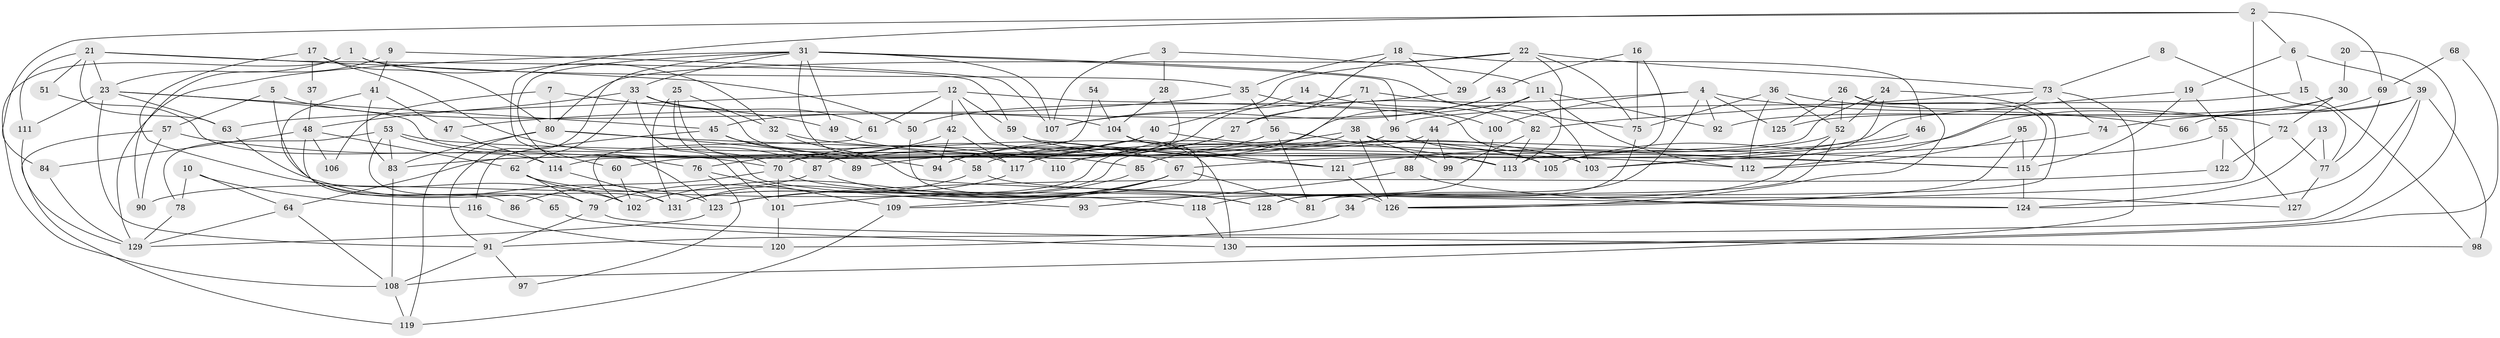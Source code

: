 // coarse degree distribution, {4: 0.1978021978021978, 12: 0.03296703296703297, 3: 0.24175824175824176, 6: 0.10989010989010989, 7: 0.03296703296703297, 11: 0.02197802197802198, 5: 0.12087912087912088, 8: 0.06593406593406594, 2: 0.14285714285714285, 13: 0.01098901098901099, 10: 0.01098901098901099, 9: 0.01098901098901099}
// Generated by graph-tools (version 1.1) at 2025/18/03/04/25 18:18:40]
// undirected, 131 vertices, 262 edges
graph export_dot {
graph [start="1"]
  node [color=gray90,style=filled];
  1;
  2;
  3;
  4;
  5;
  6;
  7;
  8;
  9;
  10;
  11;
  12;
  13;
  14;
  15;
  16;
  17;
  18;
  19;
  20;
  21;
  22;
  23;
  24;
  25;
  26;
  27;
  28;
  29;
  30;
  31;
  32;
  33;
  34;
  35;
  36;
  37;
  38;
  39;
  40;
  41;
  42;
  43;
  44;
  45;
  46;
  47;
  48;
  49;
  50;
  51;
  52;
  53;
  54;
  55;
  56;
  57;
  58;
  59;
  60;
  61;
  62;
  63;
  64;
  65;
  66;
  67;
  68;
  69;
  70;
  71;
  72;
  73;
  74;
  75;
  76;
  77;
  78;
  79;
  80;
  81;
  82;
  83;
  84;
  85;
  86;
  87;
  88;
  89;
  90;
  91;
  92;
  93;
  94;
  95;
  96;
  97;
  98;
  99;
  100;
  101;
  102;
  103;
  104;
  105;
  106;
  107;
  108;
  109;
  110;
  111;
  112;
  113;
  114;
  115;
  116;
  117;
  118;
  119;
  120;
  121;
  122;
  123;
  124;
  125;
  126;
  127;
  128;
  129;
  130;
  131;
  1 -- 35;
  1 -- 108;
  1 -- 23;
  1 -- 32;
  2 -- 60;
  2 -- 69;
  2 -- 6;
  2 -- 84;
  2 -- 126;
  3 -- 107;
  3 -- 11;
  3 -- 28;
  4 -- 92;
  4 -- 125;
  4 -- 27;
  4 -- 34;
  4 -- 66;
  4 -- 100;
  5 -- 57;
  5 -- 104;
  5 -- 131;
  6 -- 15;
  6 -- 19;
  6 -- 39;
  7 -- 80;
  7 -- 49;
  7 -- 106;
  8 -- 73;
  8 -- 77;
  9 -- 90;
  9 -- 107;
  9 -- 41;
  10 -- 64;
  10 -- 78;
  10 -- 116;
  11 -- 45;
  11 -- 44;
  11 -- 92;
  11 -- 112;
  12 -- 103;
  12 -- 63;
  12 -- 42;
  12 -- 59;
  12 -- 61;
  12 -- 130;
  13 -- 124;
  13 -- 77;
  14 -- 82;
  14 -- 70;
  15 -- 96;
  15 -- 98;
  16 -- 75;
  16 -- 113;
  16 -- 43;
  17 -- 80;
  17 -- 102;
  17 -- 37;
  17 -- 87;
  18 -- 27;
  18 -- 35;
  18 -- 29;
  18 -- 46;
  19 -- 115;
  19 -- 55;
  19 -- 67;
  20 -- 30;
  20 -- 130;
  21 -- 23;
  21 -- 50;
  21 -- 51;
  21 -- 59;
  21 -- 63;
  21 -- 111;
  22 -- 73;
  22 -- 80;
  22 -- 29;
  22 -- 40;
  22 -- 75;
  22 -- 113;
  23 -- 63;
  23 -- 45;
  23 -- 85;
  23 -- 91;
  23 -- 111;
  24 -- 52;
  24 -- 105;
  24 -- 81;
  24 -- 114;
  25 -- 32;
  25 -- 131;
  25 -- 70;
  25 -- 93;
  26 -- 115;
  26 -- 52;
  26 -- 125;
  26 -- 126;
  27 -- 94;
  27 -- 89;
  28 -- 104;
  28 -- 70;
  29 -- 50;
  30 -- 72;
  30 -- 105;
  30 -- 125;
  31 -- 123;
  31 -- 33;
  31 -- 49;
  31 -- 91;
  31 -- 96;
  31 -- 103;
  31 -- 107;
  31 -- 110;
  31 -- 129;
  32 -- 67;
  32 -- 124;
  33 -- 61;
  33 -- 48;
  33 -- 62;
  33 -- 101;
  33 -- 117;
  34 -- 120;
  35 -- 56;
  35 -- 47;
  35 -- 100;
  36 -- 52;
  36 -- 75;
  36 -- 72;
  36 -- 112;
  37 -- 48;
  38 -- 115;
  38 -- 126;
  38 -- 94;
  38 -- 99;
  38 -- 110;
  39 -- 91;
  39 -- 66;
  39 -- 92;
  39 -- 98;
  39 -- 124;
  40 -- 103;
  40 -- 60;
  40 -- 83;
  41 -- 83;
  41 -- 47;
  41 -- 79;
  42 -- 117;
  42 -- 76;
  42 -- 94;
  43 -- 107;
  43 -- 58;
  44 -- 99;
  44 -- 131;
  44 -- 88;
  45 -- 58;
  45 -- 89;
  45 -- 116;
  46 -- 121;
  46 -- 103;
  47 -- 114;
  48 -- 84;
  48 -- 62;
  48 -- 86;
  48 -- 106;
  49 -- 113;
  50 -- 126;
  51 -- 114;
  52 -- 117;
  52 -- 128;
  52 -- 118;
  53 -- 115;
  53 -- 83;
  53 -- 65;
  53 -- 76;
  53 -- 78;
  54 -- 64;
  54 -- 104;
  55 -- 85;
  55 -- 122;
  55 -- 127;
  56 -- 81;
  56 -- 87;
  56 -- 113;
  57 -- 119;
  57 -- 70;
  57 -- 90;
  58 -- 79;
  58 -- 127;
  59 -- 105;
  59 -- 121;
  60 -- 102;
  61 -- 102;
  62 -- 79;
  62 -- 102;
  62 -- 118;
  63 -- 123;
  64 -- 108;
  64 -- 129;
  65 -- 130;
  67 -- 109;
  67 -- 81;
  67 -- 102;
  67 -- 123;
  68 -- 69;
  68 -- 130;
  69 -- 74;
  69 -- 77;
  70 -- 86;
  70 -- 101;
  70 -- 128;
  71 -- 75;
  71 -- 96;
  71 -- 107;
  71 -- 117;
  72 -- 122;
  72 -- 77;
  73 -- 112;
  73 -- 108;
  73 -- 74;
  73 -- 82;
  74 -- 103;
  75 -- 81;
  76 -- 97;
  76 -- 109;
  77 -- 127;
  78 -- 129;
  79 -- 91;
  79 -- 98;
  80 -- 94;
  80 -- 112;
  80 -- 83;
  80 -- 119;
  82 -- 113;
  82 -- 99;
  83 -- 108;
  84 -- 129;
  85 -- 101;
  87 -- 128;
  87 -- 90;
  88 -- 124;
  88 -- 93;
  91 -- 97;
  91 -- 108;
  95 -- 126;
  95 -- 112;
  95 -- 115;
  96 -- 131;
  96 -- 105;
  100 -- 128;
  101 -- 120;
  104 -- 109;
  104 -- 121;
  108 -- 119;
  109 -- 119;
  111 -- 129;
  114 -- 131;
  115 -- 124;
  116 -- 120;
  117 -- 131;
  118 -- 130;
  121 -- 126;
  122 -- 123;
  123 -- 129;
}
